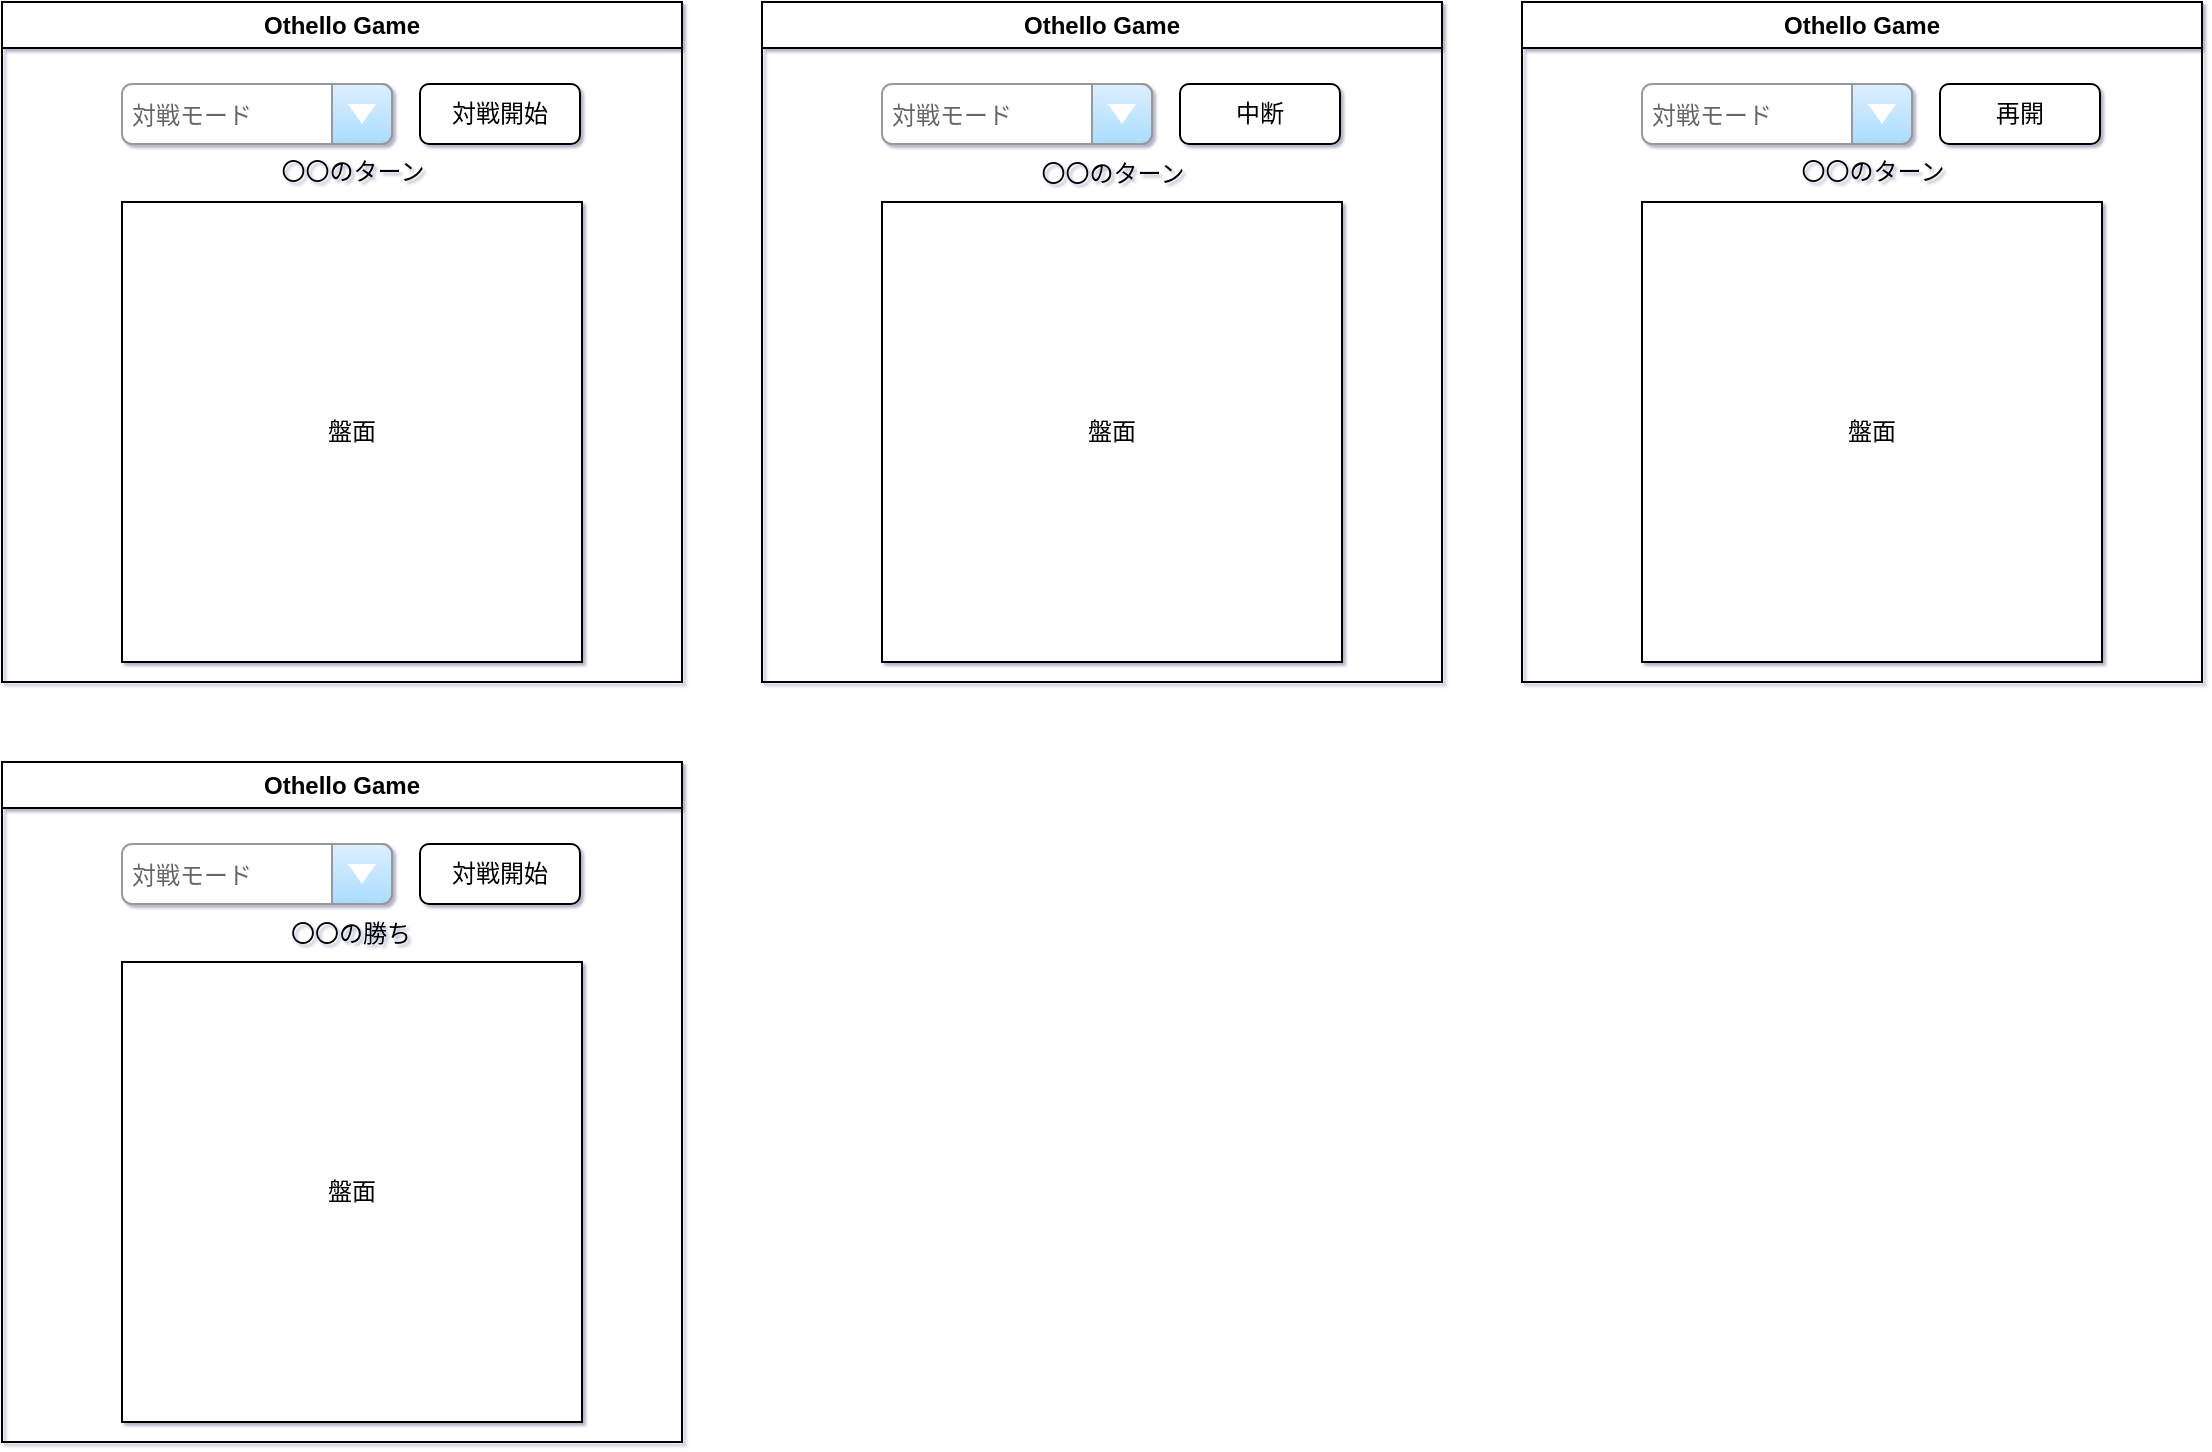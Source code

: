<mxfile>
    <diagram id="bKOAG_Rpd42CqfAav-uh" name="ページ1">
        <mxGraphModel dx="1797" dy="717" grid="1" gridSize="10" guides="1" tooltips="1" connect="1" arrows="1" fold="1" page="1" pageScale="1" pageWidth="827" pageHeight="1169" background="#ffffff" math="0" shadow="1">
            <root>
                <mxCell id="0"/>
                <mxCell id="1" parent="0"/>
                <mxCell id="17" value="Othello Game" style="swimlane;whiteSpace=wrap;html=1;startSize=23;" parent="1" vertex="1">
                    <mxGeometry x="60" y="60" width="340" height="340" as="geometry"/>
                </mxCell>
                <mxCell id="18" value="対戦開始" style="rounded=1;whiteSpace=wrap;html=1;" parent="17" vertex="1">
                    <mxGeometry x="209" y="41" width="80" height="30" as="geometry"/>
                </mxCell>
                <mxCell id="33" value="盤面" style="whiteSpace=wrap;html=1;aspect=fixed;" parent="17" vertex="1">
                    <mxGeometry x="60" y="100" width="230" height="230" as="geometry"/>
                </mxCell>
                <mxCell id="44" value="&lt;font style=&quot;font-size: 12px;&quot;&gt;対戦モード&lt;/font&gt;" style="strokeWidth=1;shadow=0;dashed=0;align=center;html=1;shape=mxgraph.mockup.forms.comboBox;strokeColor=#999999;fillColor=#ddeeff;align=left;fillColor2=#aaddff;mainText=;fontColor=#666666;fontSize=17;spacingLeft=3;" parent="17" vertex="1">
                    <mxGeometry x="60" y="41" width="135" height="30" as="geometry"/>
                </mxCell>
                <mxCell id="70" value="〇〇のターン" style="text;html=1;align=center;verticalAlign=middle;resizable=0;points=[];autosize=1;strokeColor=none;fillColor=none;fontSize=12;" vertex="1" parent="17">
                    <mxGeometry x="125" y="70" width="100" height="30" as="geometry"/>
                </mxCell>
                <mxCell id="52" value="Othello Game" style="swimlane;whiteSpace=wrap;html=1;startSize=23;" parent="1" vertex="1">
                    <mxGeometry x="440" y="60" width="340" height="340" as="geometry"/>
                </mxCell>
                <mxCell id="53" value="中断" style="rounded=1;whiteSpace=wrap;html=1;" parent="52" vertex="1">
                    <mxGeometry x="209" y="41" width="80" height="30" as="geometry"/>
                </mxCell>
                <mxCell id="54" value="盤面" style="whiteSpace=wrap;html=1;aspect=fixed;" parent="52" vertex="1">
                    <mxGeometry x="60" y="100" width="230" height="230" as="geometry"/>
                </mxCell>
                <mxCell id="55" value="&lt;font style=&quot;font-size: 12px;&quot;&gt;対戦モード&lt;/font&gt;" style="strokeWidth=1;shadow=0;dashed=0;align=center;html=1;shape=mxgraph.mockup.forms.comboBox;strokeColor=#999999;fillColor=#ddeeff;align=left;fillColor2=#aaddff;mainText=;fontColor=#666666;fontSize=17;spacingLeft=3;" parent="52" vertex="1">
                    <mxGeometry x="60" y="41" width="135" height="30" as="geometry"/>
                </mxCell>
                <mxCell id="71" value="〇〇のターン" style="text;html=1;align=center;verticalAlign=middle;resizable=0;points=[];autosize=1;strokeColor=none;fillColor=none;fontSize=12;" vertex="1" parent="52">
                    <mxGeometry x="125" y="71" width="100" height="30" as="geometry"/>
                </mxCell>
                <mxCell id="56" value="Othello Game" style="swimlane;whiteSpace=wrap;html=1;startSize=23;" parent="1" vertex="1">
                    <mxGeometry x="820" y="60" width="340" height="340" as="geometry"/>
                </mxCell>
                <mxCell id="57" value="再開" style="rounded=1;whiteSpace=wrap;html=1;" parent="56" vertex="1">
                    <mxGeometry x="209" y="41" width="80" height="30" as="geometry"/>
                </mxCell>
                <mxCell id="58" value="盤面" style="whiteSpace=wrap;html=1;aspect=fixed;" parent="56" vertex="1">
                    <mxGeometry x="60" y="100" width="230" height="230" as="geometry"/>
                </mxCell>
                <mxCell id="59" value="&lt;font style=&quot;font-size: 12px;&quot;&gt;対戦モード&lt;/font&gt;" style="strokeWidth=1;shadow=0;dashed=0;align=center;html=1;shape=mxgraph.mockup.forms.comboBox;strokeColor=#999999;fillColor=#ddeeff;align=left;fillColor2=#aaddff;mainText=;fontColor=#666666;fontSize=17;spacingLeft=3;" parent="56" vertex="1">
                    <mxGeometry x="60" y="41" width="135" height="30" as="geometry"/>
                </mxCell>
                <mxCell id="72" value="〇〇のターン" style="text;html=1;align=center;verticalAlign=middle;resizable=0;points=[];autosize=1;strokeColor=none;fillColor=none;fontSize=12;" vertex="1" parent="56">
                    <mxGeometry x="125" y="70" width="100" height="30" as="geometry"/>
                </mxCell>
                <mxCell id="65" value="Othello Game" style="swimlane;whiteSpace=wrap;html=1;startSize=23;" parent="1" vertex="1">
                    <mxGeometry x="60" y="440" width="340" height="340" as="geometry"/>
                </mxCell>
                <mxCell id="66" value="対戦開始" style="rounded=1;whiteSpace=wrap;html=1;" parent="65" vertex="1">
                    <mxGeometry x="209" y="41" width="80" height="30" as="geometry"/>
                </mxCell>
                <mxCell id="67" value="盤面" style="whiteSpace=wrap;html=1;aspect=fixed;" parent="65" vertex="1">
                    <mxGeometry x="60" y="100" width="230" height="230" as="geometry"/>
                </mxCell>
                <mxCell id="68" value="&lt;font style=&quot;font-size: 12px;&quot;&gt;対戦モード&lt;/font&gt;" style="strokeWidth=1;shadow=0;dashed=0;align=center;html=1;shape=mxgraph.mockup.forms.comboBox;strokeColor=#999999;fillColor=#ddeeff;align=left;fillColor2=#aaddff;mainText=;fontColor=#666666;fontSize=17;spacingLeft=3;" parent="65" vertex="1">
                    <mxGeometry x="60" y="41" width="135" height="30" as="geometry"/>
                </mxCell>
                <mxCell id="69" value="〇〇の勝ち" style="text;html=1;align=center;verticalAlign=middle;resizable=0;points=[];autosize=1;strokeColor=none;fillColor=none;fontSize=12;" parent="65" vertex="1">
                    <mxGeometry x="134" y="71" width="80" height="30" as="geometry"/>
                </mxCell>
            </root>
        </mxGraphModel>
    </diagram>
</mxfile>
